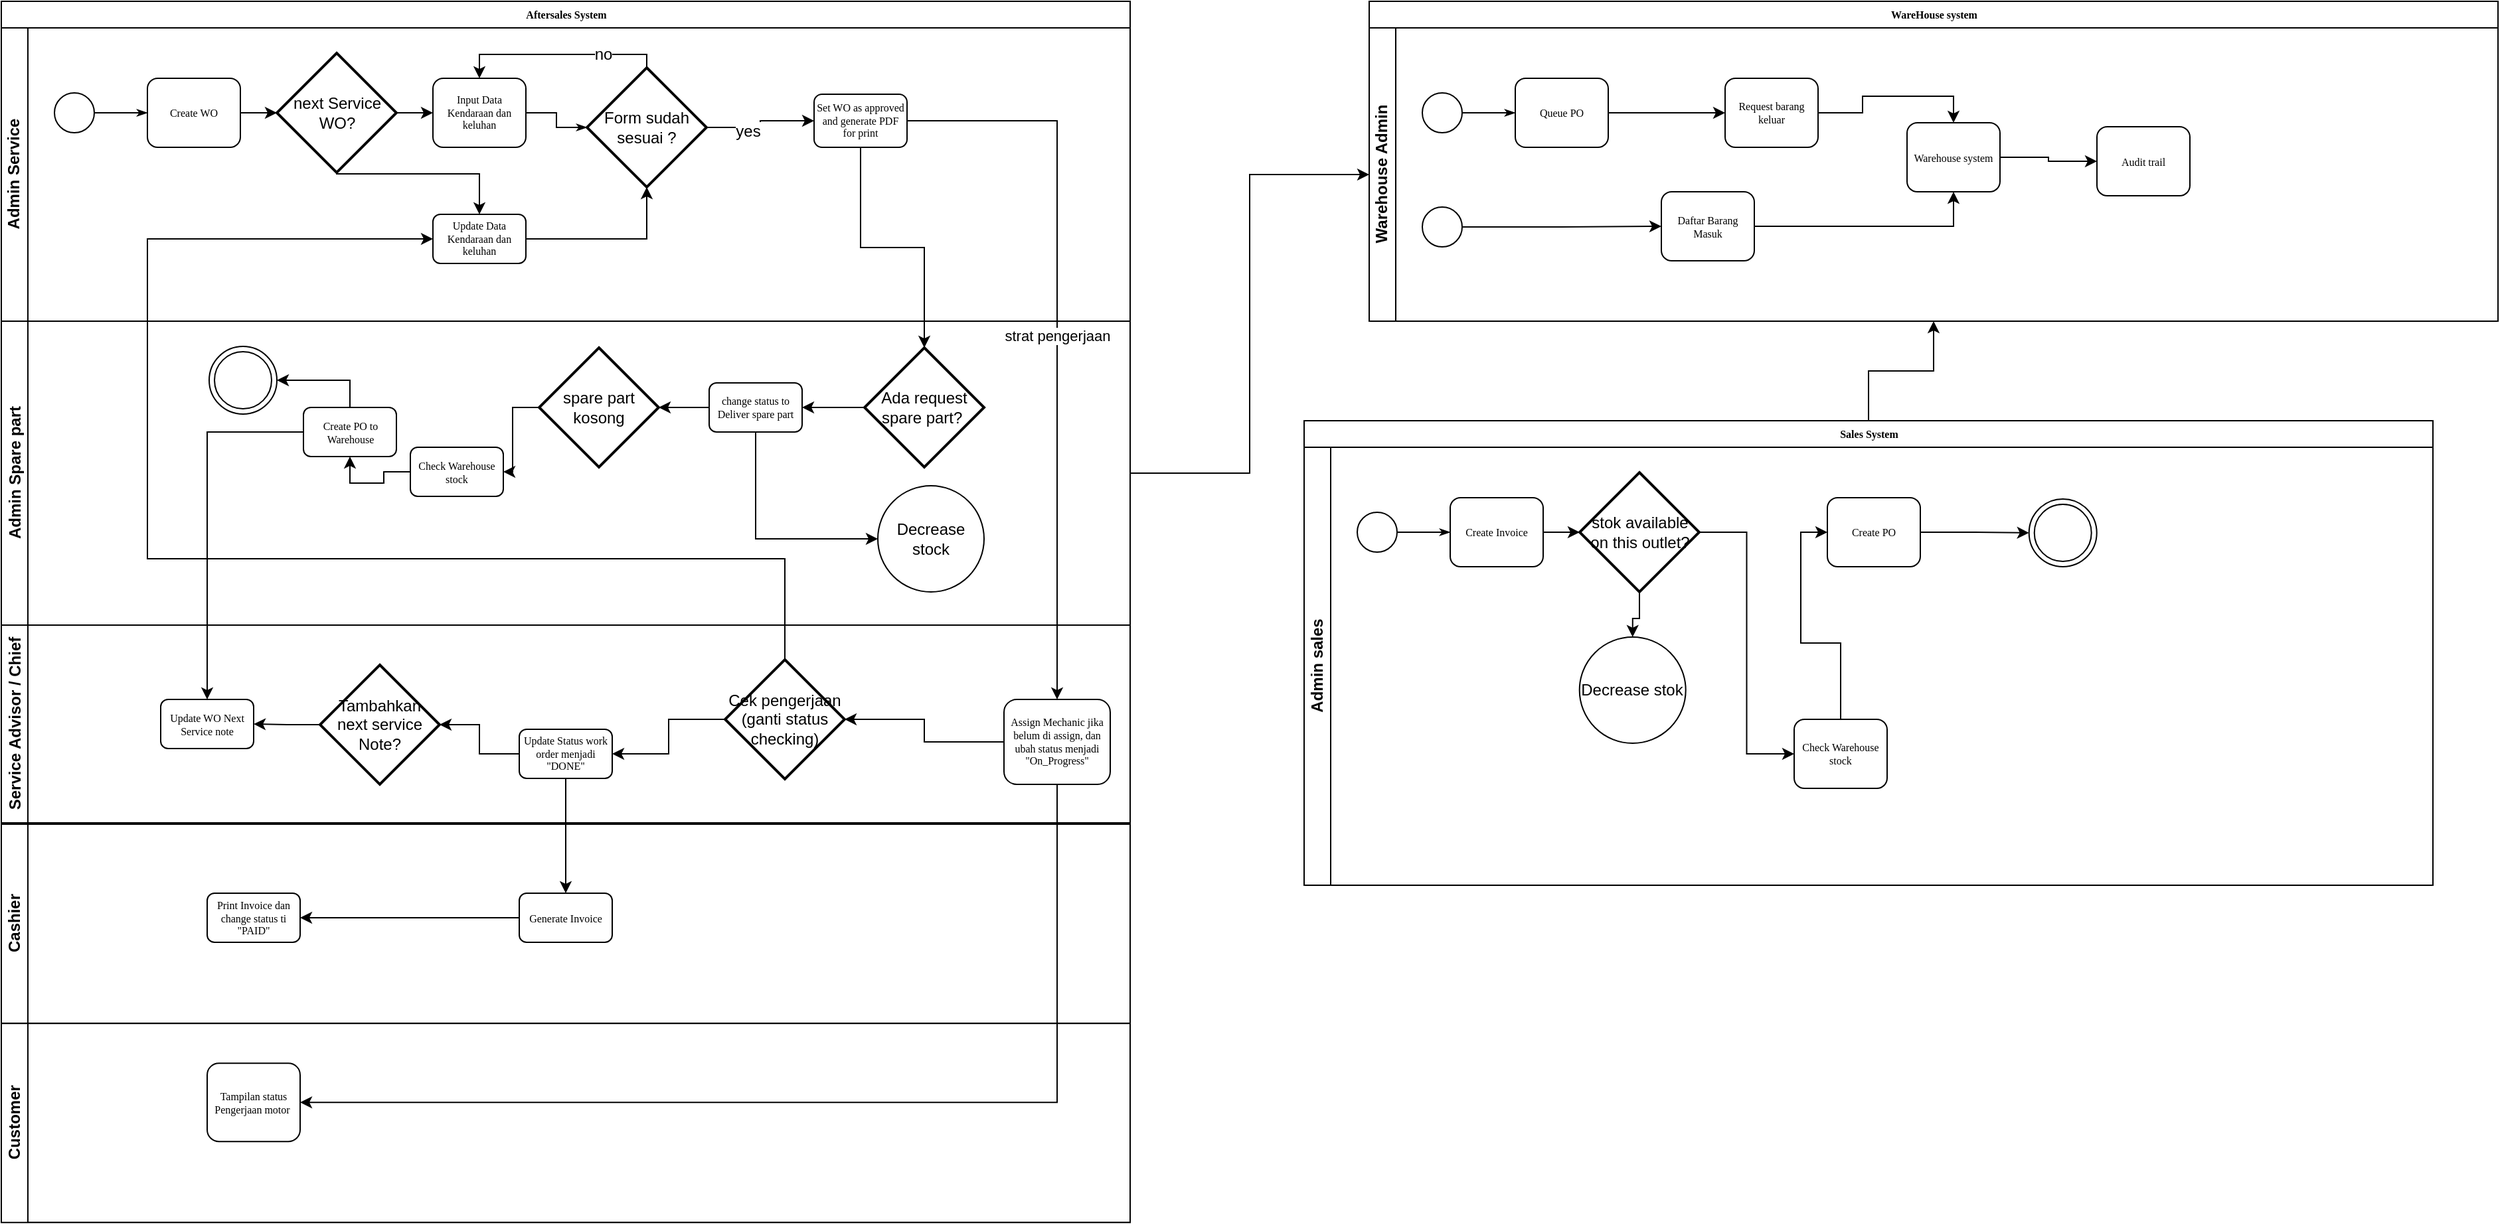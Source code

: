 <mxfile pages="1" version="11.2.3" type="github"><diagram name="Page-1" id="c7488fd3-1785-93aa-aadb-54a6760d102a"><mxGraphModel dx="1038" dy="588" grid="1" gridSize="10" guides="1" tooltips="1" connect="1" arrows="1" fold="1" page="1" pageScale="1" pageWidth="1100" pageHeight="850" background="#ffffff" math="0" shadow="0"><root><mxCell id="0"/><mxCell id="1" parent="0"/><mxCell id="2b4e8129b02d487f-1" value="Aftersales System" style="swimlane;html=1;childLayout=stackLayout;horizontal=1;startSize=20;horizontalStack=0;rounded=0;shadow=0;labelBackgroundColor=none;strokeColor=#000000;strokeWidth=1;fillColor=#ffffff;fontFamily=Verdana;fontSize=8;fontColor=#000000;align=center;" parent="1" vertex="1"><mxGeometry x="180" y="70" width="850" height="920" as="geometry"/></mxCell><mxCell id="sKlVujvYiWTSik_ec8Vi-46" style="edgeStyle=orthogonalEdgeStyle;rounded=0;orthogonalLoop=1;jettySize=auto;html=1;entryX=0.5;entryY=0;entryDx=0;entryDy=0;entryPerimeter=0;" parent="2b4e8129b02d487f-1" source="2b4e8129b02d487f-12" target="sKlVujvYiWTSik_ec8Vi-45" edge="1"><mxGeometry relative="1" as="geometry"/></mxCell><mxCell id="sKlVujvYiWTSik_ec8Vi-65" style="edgeStyle=orthogonalEdgeStyle;rounded=0;orthogonalLoop=1;jettySize=auto;html=1;entryX=0;entryY=0.5;entryDx=0;entryDy=0;exitX=0.5;exitY=0;exitDx=0;exitDy=0;exitPerimeter=0;" parent="2b4e8129b02d487f-1" source="sKlVujvYiWTSik_ec8Vi-61" target="sKlVujvYiWTSik_ec8Vi-54" edge="1"><mxGeometry relative="1" as="geometry"><Array as="points"><mxPoint x="590" y="420"/><mxPoint x="110" y="420"/><mxPoint x="110" y="179"/></Array></mxGeometry></mxCell><mxCell id="2b4e8129b02d487f-2" value="Admin Service" style="swimlane;html=1;startSize=20;horizontal=0;" parent="2b4e8129b02d487f-1" vertex="1"><mxGeometry y="20" width="850" height="221" as="geometry"><mxRectangle y="20" width="680" height="100" as="alternateBounds"/></mxGeometry></mxCell><mxCell id="2b4e8129b02d487f-18" style="edgeStyle=orthogonalEdgeStyle;rounded=0;html=1;labelBackgroundColor=none;startArrow=none;startFill=0;startSize=5;endArrow=classicThin;endFill=1;endSize=5;jettySize=auto;orthogonalLoop=1;strokeColor=#000000;strokeWidth=1;fontFamily=Verdana;fontSize=8;fontColor=#000000;entryX=0;entryY=0.5;entryDx=0;entryDy=0;" parent="2b4e8129b02d487f-2" source="2b4e8129b02d487f-5" target="sKlVujvYiWTSik_ec8Vi-68" edge="1"><mxGeometry relative="1" as="geometry"><mxPoint x="170" y="64" as="targetPoint"/></mxGeometry></mxCell><mxCell id="2b4e8129b02d487f-5" value="" style="ellipse;whiteSpace=wrap;html=1;rounded=0;shadow=0;labelBackgroundColor=none;strokeColor=#000000;strokeWidth=1;fillColor=#ffffff;fontFamily=Verdana;fontSize=8;fontColor=#000000;align=center;" parent="2b4e8129b02d487f-2" vertex="1"><mxGeometry x="40" y="49" width="30" height="30" as="geometry"/></mxCell><mxCell id="2b4e8129b02d487f-6" value="Input Data Kendaraan dan keluhan" style="rounded=1;whiteSpace=wrap;html=1;shadow=0;labelBackgroundColor=none;strokeColor=#000000;strokeWidth=1;fillColor=#ffffff;fontFamily=Verdana;fontSize=8;fontColor=#000000;align=center;" parent="2b4e8129b02d487f-2" vertex="1"><mxGeometry x="325" y="38" width="70" height="52" as="geometry"/></mxCell><mxCell id="2b4e8129b02d487f-12" value="Set WO as approved and generate PDF for print" style="rounded=1;whiteSpace=wrap;html=1;shadow=0;labelBackgroundColor=none;strokeColor=#000000;strokeWidth=1;fillColor=#ffffff;fontFamily=Verdana;fontSize=8;fontColor=#000000;align=center;" parent="2b4e8129b02d487f-2" vertex="1"><mxGeometry x="612" y="50" width="70" height="40" as="geometry"/></mxCell><mxCell id="2b4e8129b02d487f-24" style="edgeStyle=orthogonalEdgeStyle;rounded=0;html=1;labelBackgroundColor=none;startArrow=none;startFill=0;startSize=5;endArrow=classicThin;endFill=1;endSize=5;jettySize=auto;orthogonalLoop=1;strokeColor=#000000;strokeWidth=1;fontFamily=Verdana;fontSize=8;fontColor=#000000;entryX=0;entryY=0.5;entryDx=0;entryDy=0;entryPerimeter=0;" parent="2b4e8129b02d487f-2" source="2b4e8129b02d487f-6" target="sKlVujvYiWTSik_ec8Vi-33" edge="1"><mxGeometry relative="1" as="geometry"><mxPoint x="425" y="100" as="targetPoint"/></mxGeometry></mxCell><mxCell id="sKlVujvYiWTSik_ec8Vi-34" style="edgeStyle=orthogonalEdgeStyle;rounded=0;orthogonalLoop=1;jettySize=auto;html=1;entryX=0.5;entryY=0;entryDx=0;entryDy=0;exitX=0.5;exitY=0;exitDx=0;exitDy=0;exitPerimeter=0;" parent="2b4e8129b02d487f-2" source="sKlVujvYiWTSik_ec8Vi-33" target="2b4e8129b02d487f-6" edge="1"><mxGeometry relative="1" as="geometry"><Array as="points"><mxPoint x="486" y="20"/><mxPoint x="360" y="20"/></Array></mxGeometry></mxCell><mxCell id="sKlVujvYiWTSik_ec8Vi-35" value="no" style="text;html=1;resizable=0;points=[];align=center;verticalAlign=middle;labelBackgroundColor=#ffffff;" parent="sKlVujvYiWTSik_ec8Vi-34" vertex="1" connectable="0"><mxGeometry x="-0.443" relative="1" as="geometry"><mxPoint as="offset"/></mxGeometry></mxCell><mxCell id="sKlVujvYiWTSik_ec8Vi-36" style="edgeStyle=orthogonalEdgeStyle;rounded=0;orthogonalLoop=1;jettySize=auto;html=1;entryX=0;entryY=0.5;entryDx=0;entryDy=0;" parent="2b4e8129b02d487f-2" source="sKlVujvYiWTSik_ec8Vi-33" target="2b4e8129b02d487f-12" edge="1"><mxGeometry relative="1" as="geometry"/></mxCell><mxCell id="sKlVujvYiWTSik_ec8Vi-37" value="yes" style="text;html=1;resizable=0;points=[];align=center;verticalAlign=middle;labelBackgroundColor=#ffffff;" parent="sKlVujvYiWTSik_ec8Vi-36" vertex="1" connectable="0"><mxGeometry x="-0.289" y="-3" relative="1" as="geometry"><mxPoint as="offset"/></mxGeometry></mxCell><mxCell id="sKlVujvYiWTSik_ec8Vi-33" value="Form sudah sesuai ?" style="strokeWidth=2;html=1;shape=mxgraph.flowchart.decision;whiteSpace=wrap;" parent="2b4e8129b02d487f-2" vertex="1"><mxGeometry x="441" y="30" width="90" height="90" as="geometry"/></mxCell><mxCell id="sKlVujvYiWTSik_ec8Vi-55" style="edgeStyle=orthogonalEdgeStyle;rounded=0;orthogonalLoop=1;jettySize=auto;html=1;entryX=0.5;entryY=1;entryDx=0;entryDy=0;entryPerimeter=0;" parent="2b4e8129b02d487f-2" source="sKlVujvYiWTSik_ec8Vi-54" target="sKlVujvYiWTSik_ec8Vi-33" edge="1"><mxGeometry relative="1" as="geometry"/></mxCell><mxCell id="sKlVujvYiWTSik_ec8Vi-54" value="Update Data Kendaraan dan keluhan" style="rounded=1;whiteSpace=wrap;html=1;shadow=0;labelBackgroundColor=none;strokeColor=#000000;strokeWidth=1;fillColor=#ffffff;fontFamily=Verdana;fontSize=8;fontColor=#000000;align=center;" parent="2b4e8129b02d487f-2" vertex="1"><mxGeometry x="325" y="140.5" width="70" height="37" as="geometry"/></mxCell><mxCell id="sKlVujvYiWTSik_ec8Vi-70" value="" style="edgeStyle=orthogonalEdgeStyle;rounded=0;orthogonalLoop=1;jettySize=auto;html=1;" parent="2b4e8129b02d487f-2" source="sKlVujvYiWTSik_ec8Vi-68" target="sKlVujvYiWTSik_ec8Vi-69" edge="1"><mxGeometry relative="1" as="geometry"/></mxCell><mxCell id="sKlVujvYiWTSik_ec8Vi-68" value="Create WO" style="rounded=1;whiteSpace=wrap;html=1;shadow=0;labelBackgroundColor=none;strokeColor=#000000;strokeWidth=1;fillColor=#ffffff;fontFamily=Verdana;fontSize=8;fontColor=#000000;align=center;" parent="2b4e8129b02d487f-2" vertex="1"><mxGeometry x="110" y="38" width="70" height="52" as="geometry"/></mxCell><mxCell id="sKlVujvYiWTSik_ec8Vi-71" style="edgeStyle=orthogonalEdgeStyle;rounded=0;orthogonalLoop=1;jettySize=auto;html=1;" parent="2b4e8129b02d487f-2" source="sKlVujvYiWTSik_ec8Vi-69" target="sKlVujvYiWTSik_ec8Vi-54" edge="1"><mxGeometry relative="1" as="geometry"><Array as="points"><mxPoint x="253" y="110"/><mxPoint x="360" y="110"/></Array></mxGeometry></mxCell><mxCell id="sKlVujvYiWTSik_ec8Vi-72" value="" style="edgeStyle=orthogonalEdgeStyle;rounded=0;orthogonalLoop=1;jettySize=auto;html=1;" parent="2b4e8129b02d487f-2" source="sKlVujvYiWTSik_ec8Vi-69" target="2b4e8129b02d487f-6" edge="1"><mxGeometry relative="1" as="geometry"/></mxCell><mxCell id="sKlVujvYiWTSik_ec8Vi-69" value="next Service WO?" style="strokeWidth=2;html=1;shape=mxgraph.flowchart.decision;whiteSpace=wrap;" parent="2b4e8129b02d487f-2" vertex="1"><mxGeometry x="207.5" y="19" width="90" height="90" as="geometry"/></mxCell><mxCell id="2b4e8129b02d487f-3" value="Admin Spare part" style="swimlane;html=1;startSize=20;horizontal=0;" parent="2b4e8129b02d487f-1" vertex="1"><mxGeometry y="241" width="850" height="229" as="geometry"/></mxCell><mxCell id="sKlVujvYiWTSik_ec8Vi-48" style="edgeStyle=orthogonalEdgeStyle;rounded=0;orthogonalLoop=1;jettySize=auto;html=1;entryX=1;entryY=0.5;entryDx=0;entryDy=0;" parent="2b4e8129b02d487f-3" source="sKlVujvYiWTSik_ec8Vi-45" target="sKlVujvYiWTSik_ec8Vi-47" edge="1"><mxGeometry relative="1" as="geometry"/></mxCell><mxCell id="sKlVujvYiWTSik_ec8Vi-45" value="Ada request spare part?&amp;nbsp;" style="strokeWidth=2;html=1;shape=mxgraph.flowchart.decision;whiteSpace=wrap;" parent="2b4e8129b02d487f-3" vertex="1"><mxGeometry x="650" y="20" width="90" height="90" as="geometry"/></mxCell><mxCell id="sKlVujvYiWTSik_ec8Vi-51" style="edgeStyle=orthogonalEdgeStyle;rounded=0;orthogonalLoop=1;jettySize=auto;html=1;" parent="2b4e8129b02d487f-3" source="sKlVujvYiWTSik_ec8Vi-47" target="sKlVujvYiWTSik_ec8Vi-50" edge="1"><mxGeometry relative="1" as="geometry"/></mxCell><mxCell id="Eu6a_88KOqUPSrxsR5Ey-2" style="edgeStyle=orthogonalEdgeStyle;rounded=0;orthogonalLoop=1;jettySize=auto;html=1;entryX=0;entryY=0.5;entryDx=0;entryDy=0;exitX=0.5;exitY=1;exitDx=0;exitDy=0;" edge="1" parent="2b4e8129b02d487f-3" source="sKlVujvYiWTSik_ec8Vi-47" target="Eu6a_88KOqUPSrxsR5Ey-1"><mxGeometry relative="1" as="geometry"/></mxCell><mxCell id="sKlVujvYiWTSik_ec8Vi-47" value="change status to Deliver spare part" style="rounded=1;whiteSpace=wrap;html=1;shadow=0;labelBackgroundColor=none;strokeColor=#000000;strokeWidth=1;fillColor=#ffffff;fontFamily=Verdana;fontSize=8;fontColor=#000000;align=center;" parent="2b4e8129b02d487f-3" vertex="1"><mxGeometry x="533" y="46.5" width="70" height="37" as="geometry"/></mxCell><mxCell id="sKlVujvYiWTSik_ec8Vi-53" value="" style="edgeStyle=orthogonalEdgeStyle;rounded=0;orthogonalLoop=1;jettySize=auto;html=1;entryX=1;entryY=0.5;entryDx=0;entryDy=0;" parent="2b4e8129b02d487f-3" source="sKlVujvYiWTSik_ec8Vi-50" target="ZS2-wASsMyBvA8RQc7fm-60" edge="1"><mxGeometry relative="1" as="geometry"/></mxCell><mxCell id="sKlVujvYiWTSik_ec8Vi-50" value="spare part kosong" style="strokeWidth=2;html=1;shape=mxgraph.flowchart.decision;whiteSpace=wrap;" parent="2b4e8129b02d487f-3" vertex="1"><mxGeometry x="405" y="20" width="90" height="90" as="geometry"/></mxCell><mxCell id="sKlVujvYiWTSik_ec8Vi-67" value="" style="edgeStyle=orthogonalEdgeStyle;rounded=0;orthogonalLoop=1;jettySize=auto;html=1;entryX=1;entryY=0.5;entryDx=0;entryDy=0;exitX=0.5;exitY=0;exitDx=0;exitDy=0;" parent="2b4e8129b02d487f-3" source="sKlVujvYiWTSik_ec8Vi-52" target="sKlVujvYiWTSik_ec8Vi-66" edge="1"><mxGeometry relative="1" as="geometry"/></mxCell><mxCell id="sKlVujvYiWTSik_ec8Vi-52" value="Create PO to Warehouse" style="rounded=1;whiteSpace=wrap;html=1;shadow=0;labelBackgroundColor=none;strokeColor=#000000;strokeWidth=1;fillColor=#ffffff;fontFamily=Verdana;fontSize=8;fontColor=#000000;align=center;" parent="2b4e8129b02d487f-3" vertex="1"><mxGeometry x="227.5" y="65.0" width="70" height="37" as="geometry"/></mxCell><mxCell id="sKlVujvYiWTSik_ec8Vi-66" value="" style="ellipse;shape=doubleEllipse;whiteSpace=wrap;html=1;aspect=fixed;" parent="2b4e8129b02d487f-3" vertex="1"><mxGeometry x="156.5" y="19" width="51" height="51" as="geometry"/></mxCell><mxCell id="ZS2-wASsMyBvA8RQc7fm-61" style="edgeStyle=orthogonalEdgeStyle;rounded=0;orthogonalLoop=1;jettySize=auto;html=1;entryX=0.5;entryY=1;entryDx=0;entryDy=0;" parent="2b4e8129b02d487f-3" source="ZS2-wASsMyBvA8RQc7fm-60" target="sKlVujvYiWTSik_ec8Vi-52" edge="1"><mxGeometry relative="1" as="geometry"/></mxCell><mxCell id="ZS2-wASsMyBvA8RQc7fm-60" value="Check Warehouse stock" style="rounded=1;whiteSpace=wrap;html=1;shadow=0;labelBackgroundColor=none;strokeColor=#000000;strokeWidth=1;fillColor=#ffffff;fontFamily=Verdana;fontSize=8;fontColor=#000000;align=center;" parent="2b4e8129b02d487f-3" vertex="1"><mxGeometry x="308" y="95.0" width="70" height="37" as="geometry"/></mxCell><mxCell id="Eu6a_88KOqUPSrxsR5Ey-1" value="Decrease stock" style="ellipse;whiteSpace=wrap;html=1;aspect=fixed;" vertex="1" parent="2b4e8129b02d487f-3"><mxGeometry x="660" y="124" width="80" height="80" as="geometry"/></mxCell><mxCell id="2b4e8129b02d487f-4" value="Service Advisor / Chief" style="swimlane;html=1;startSize=20;horizontal=0;" parent="2b4e8129b02d487f-1" vertex="1"><mxGeometry y="470" width="850" height="149" as="geometry"/></mxCell><mxCell id="5Vv4vmspSaX9HJv2Tk1Z-2" style="edgeStyle=orthogonalEdgeStyle;rounded=0;orthogonalLoop=1;jettySize=auto;html=1;entryX=1;entryY=0.5;entryDx=0;entryDy=0;entryPerimeter=0;" parent="2b4e8129b02d487f-4" source="sKlVujvYiWTSik_ec8Vi-56" target="5Vv4vmspSaX9HJv2Tk1Z-1" edge="1"><mxGeometry relative="1" as="geometry"/></mxCell><mxCell id="ZS2-wASsMyBvA8RQc7fm-75" value="" style="edgeStyle=orthogonalEdgeStyle;rounded=0;orthogonalLoop=1;jettySize=auto;html=1;entryX=0.5;entryY=0;entryDx=0;entryDy=0;" parent="2b4e8129b02d487f-4" source="sKlVujvYiWTSik_ec8Vi-56" target="ZS2-wASsMyBvA8RQc7fm-68" edge="1"><mxGeometry relative="1" as="geometry"/></mxCell><mxCell id="sKlVujvYiWTSik_ec8Vi-56" value="Update Status work order menjadi &quot;DONE&quot;" style="rounded=1;whiteSpace=wrap;html=1;shadow=0;labelBackgroundColor=none;strokeColor=#000000;strokeWidth=1;fillColor=#ffffff;fontFamily=Verdana;fontSize=8;fontColor=#000000;align=center;" parent="2b4e8129b02d487f-4" vertex="1"><mxGeometry x="390" y="78.5" width="70" height="37" as="geometry"/></mxCell><mxCell id="sKlVujvYiWTSik_ec8Vi-62" style="edgeStyle=orthogonalEdgeStyle;rounded=0;orthogonalLoop=1;jettySize=auto;html=1;entryX=1;entryY=0.5;entryDx=0;entryDy=0;entryPerimeter=0;" parent="2b4e8129b02d487f-4" source="sKlVujvYiWTSik_ec8Vi-59" target="sKlVujvYiWTSik_ec8Vi-61" edge="1"><mxGeometry relative="1" as="geometry"/></mxCell><mxCell id="sKlVujvYiWTSik_ec8Vi-59" value="Assign Mechanic jika belum di assign, dan ubah status menjadi &quot;On_Progress&quot;" style="rounded=1;whiteSpace=wrap;html=1;shadow=0;labelBackgroundColor=none;strokeColor=#000000;strokeWidth=1;fillColor=#ffffff;fontFamily=Verdana;fontSize=8;fontColor=#000000;align=center;" parent="2b4e8129b02d487f-4" vertex="1"><mxGeometry x="755" y="56" width="80" height="64" as="geometry"/></mxCell><mxCell id="sKlVujvYiWTSik_ec8Vi-64" value="" style="edgeStyle=orthogonalEdgeStyle;rounded=0;orthogonalLoop=1;jettySize=auto;html=1;entryX=1;entryY=0.5;entryDx=0;entryDy=0;" parent="2b4e8129b02d487f-4" source="sKlVujvYiWTSik_ec8Vi-61" target="sKlVujvYiWTSik_ec8Vi-56" edge="1"><mxGeometry relative="1" as="geometry"><mxPoint x="465" y="71" as="targetPoint"/></mxGeometry></mxCell><mxCell id="sKlVujvYiWTSik_ec8Vi-61" value="Cek pengerjaan (ganti status checking)" style="strokeWidth=2;html=1;shape=mxgraph.flowchart.decision;whiteSpace=wrap;" parent="2b4e8129b02d487f-4" vertex="1"><mxGeometry x="545" y="26" width="90" height="90" as="geometry"/></mxCell><mxCell id="5Vv4vmspSaX9HJv2Tk1Z-4" style="edgeStyle=orthogonalEdgeStyle;rounded=0;orthogonalLoop=1;jettySize=auto;html=1;entryX=1;entryY=0.5;entryDx=0;entryDy=0;" parent="2b4e8129b02d487f-4" source="5Vv4vmspSaX9HJv2Tk1Z-1" target="5Vv4vmspSaX9HJv2Tk1Z-3" edge="1"><mxGeometry relative="1" as="geometry"/></mxCell><mxCell id="5Vv4vmspSaX9HJv2Tk1Z-1" value="Tambahkan next service Note?" style="strokeWidth=2;html=1;shape=mxgraph.flowchart.decision;whiteSpace=wrap;" parent="2b4e8129b02d487f-4" vertex="1"><mxGeometry x="240" y="30" width="90" height="90" as="geometry"/></mxCell><mxCell id="5Vv4vmspSaX9HJv2Tk1Z-3" value="Update WO Next Service note" style="rounded=1;whiteSpace=wrap;html=1;shadow=0;labelBackgroundColor=none;strokeColor=#000000;strokeWidth=1;fillColor=#ffffff;fontFamily=Verdana;fontSize=8;fontColor=#000000;align=center;" parent="2b4e8129b02d487f-4" vertex="1"><mxGeometry x="120" y="56" width="70" height="37" as="geometry"/></mxCell><mxCell id="ZS2-wASsMyBvA8RQc7fm-67" value="Cashier" style="swimlane;html=1;startSize=20;horizontal=0;" parent="2b4e8129b02d487f-4" vertex="1"><mxGeometry y="150" width="850" height="150" as="geometry"/></mxCell><mxCell id="ZS2-wASsMyBvA8RQc7fm-68" value="Generate Invoice" style="rounded=1;whiteSpace=wrap;html=1;shadow=0;labelBackgroundColor=none;strokeColor=#000000;strokeWidth=1;fillColor=#ffffff;fontFamily=Verdana;fontSize=8;fontColor=#000000;align=center;" parent="ZS2-wASsMyBvA8RQc7fm-67" vertex="1"><mxGeometry x="390" y="52" width="70" height="37" as="geometry"/></mxCell><mxCell id="ZS2-wASsMyBvA8RQc7fm-69" value="Print Invoice dan change status ti &quot;PAID&quot;" style="rounded=1;whiteSpace=wrap;html=1;shadow=0;labelBackgroundColor=none;strokeColor=#000000;strokeWidth=1;fillColor=#ffffff;fontFamily=Verdana;fontSize=8;fontColor=#000000;align=center;" parent="ZS2-wASsMyBvA8RQc7fm-67" vertex="1"><mxGeometry x="155" y="52" width="70" height="37" as="geometry"/></mxCell><mxCell id="ZS2-wASsMyBvA8RQc7fm-70" style="edgeStyle=orthogonalEdgeStyle;rounded=0;orthogonalLoop=1;jettySize=auto;html=1;exitX=0;exitY=0.5;exitDx=0;exitDy=0;entryX=1;entryY=0.5;entryDx=0;entryDy=0;" parent="ZS2-wASsMyBvA8RQc7fm-67" source="ZS2-wASsMyBvA8RQc7fm-68" target="ZS2-wASsMyBvA8RQc7fm-69" edge="1"><mxGeometry relative="1" as="geometry"><mxPoint x="435" y="-24.5" as="sourcePoint"/><mxPoint x="230" y="71" as="targetPoint"/></mxGeometry></mxCell><mxCell id="5Vv4vmspSaX9HJv2Tk1Z-7" style="edgeStyle=orthogonalEdgeStyle;rounded=0;orthogonalLoop=1;jettySize=auto;html=1;entryX=0.5;entryY=0;entryDx=0;entryDy=0;" parent="2b4e8129b02d487f-1" source="sKlVujvYiWTSik_ec8Vi-52" target="5Vv4vmspSaX9HJv2Tk1Z-3" edge="1"><mxGeometry relative="1" as="geometry"/></mxCell><mxCell id="sKlVujvYiWTSik_ec8Vi-57" value="strat pengerjaan" style="edgeStyle=orthogonalEdgeStyle;rounded=0;orthogonalLoop=1;jettySize=auto;html=1;entryX=0.5;entryY=0;entryDx=0;entryDy=0;" parent="2b4e8129b02d487f-1" source="2b4e8129b02d487f-12" target="sKlVujvYiWTSik_ec8Vi-59" edge="1"><mxGeometry relative="1" as="geometry"><mxPoint x="785" y="124" as="targetPoint"/></mxGeometry></mxCell><mxCell id="GA0qA8pSkNbMVC5iDy-4-5" value="WareHouse system" style="swimlane;html=1;childLayout=stackLayout;horizontal=1;startSize=20;horizontalStack=0;rounded=0;shadow=0;labelBackgroundColor=none;strokeColor=#000000;strokeWidth=1;fillColor=#ffffff;fontFamily=Verdana;fontSize=8;fontColor=#000000;align=center;" parent="1" vertex="1"><mxGeometry x="1210" y="70" width="850" height="241" as="geometry"/></mxCell><mxCell id="GA0qA8pSkNbMVC5iDy-4-9" value="Warehouse Admin" style="swimlane;html=1;startSize=20;horizontal=0;" parent="GA0qA8pSkNbMVC5iDy-4-5" vertex="1"><mxGeometry y="20" width="850" height="221" as="geometry"><mxRectangle y="20" width="680" height="100" as="alternateBounds"/></mxGeometry></mxCell><mxCell id="GA0qA8pSkNbMVC5iDy-4-10" style="edgeStyle=orthogonalEdgeStyle;rounded=0;html=1;labelBackgroundColor=none;startArrow=none;startFill=0;startSize=5;endArrow=classicThin;endFill=1;endSize=5;jettySize=auto;orthogonalLoop=1;strokeColor=#000000;strokeWidth=1;fontFamily=Verdana;fontSize=8;fontColor=#000000;entryX=0;entryY=0.5;entryDx=0;entryDy=0;" parent="GA0qA8pSkNbMVC5iDy-4-9" source="GA0qA8pSkNbMVC5iDy-4-11" target="GA0qA8pSkNbMVC5iDy-4-25" edge="1"><mxGeometry relative="1" as="geometry"><mxPoint x="170" y="64" as="targetPoint"/></mxGeometry></mxCell><mxCell id="GA0qA8pSkNbMVC5iDy-4-11" value="" style="ellipse;whiteSpace=wrap;html=1;rounded=0;shadow=0;labelBackgroundColor=none;strokeColor=#000000;strokeWidth=1;fillColor=#ffffff;fontFamily=Verdana;fontSize=8;fontColor=#000000;align=center;" parent="GA0qA8pSkNbMVC5iDy-4-9" vertex="1"><mxGeometry x="40" y="49" width="30" height="30" as="geometry"/></mxCell><mxCell id="ZS2-wASsMyBvA8RQc7fm-63" style="edgeStyle=orthogonalEdgeStyle;rounded=0;orthogonalLoop=1;jettySize=auto;html=1;entryX=0.5;entryY=0;entryDx=0;entryDy=0;" parent="GA0qA8pSkNbMVC5iDy-4-9" source="GA0qA8pSkNbMVC5iDy-4-12" target="ZS2-wASsMyBvA8RQc7fm-62" edge="1"><mxGeometry relative="1" as="geometry"/></mxCell><mxCell id="GA0qA8pSkNbMVC5iDy-4-12" value="Request barang keluar" style="rounded=1;whiteSpace=wrap;html=1;shadow=0;labelBackgroundColor=none;strokeColor=#000000;strokeWidth=1;fillColor=#ffffff;fontFamily=Verdana;fontSize=8;fontColor=#000000;align=center;" parent="GA0qA8pSkNbMVC5iDy-4-9" vertex="1"><mxGeometry x="268" y="38" width="70" height="52" as="geometry"/></mxCell><mxCell id="GA0qA8pSkNbMVC5iDy-4-24" value="" style="edgeStyle=orthogonalEdgeStyle;rounded=0;orthogonalLoop=1;jettySize=auto;html=1;entryX=0;entryY=0.5;entryDx=0;entryDy=0;" parent="GA0qA8pSkNbMVC5iDy-4-9" source="GA0qA8pSkNbMVC5iDy-4-25" target="GA0qA8pSkNbMVC5iDy-4-12" edge="1"><mxGeometry relative="1" as="geometry"><mxPoint x="207.5" y="64" as="targetPoint"/></mxGeometry></mxCell><mxCell id="GA0qA8pSkNbMVC5iDy-4-25" value="Queue PO" style="rounded=1;whiteSpace=wrap;html=1;shadow=0;labelBackgroundColor=none;strokeColor=#000000;strokeWidth=1;fillColor=#ffffff;fontFamily=Verdana;fontSize=8;fontColor=#000000;align=center;" parent="GA0qA8pSkNbMVC5iDy-4-9" vertex="1"><mxGeometry x="110" y="38" width="70" height="52" as="geometry"/></mxCell><mxCell id="ZS2-wASsMyBvA8RQc7fm-3" style="edgeStyle=orthogonalEdgeStyle;rounded=0;orthogonalLoop=1;jettySize=auto;html=1;" parent="GA0qA8pSkNbMVC5iDy-4-9" source="ZS2-wASsMyBvA8RQc7fm-1" target="ZS2-wASsMyBvA8RQc7fm-2" edge="1"><mxGeometry relative="1" as="geometry"/></mxCell><mxCell id="ZS2-wASsMyBvA8RQc7fm-1" value="" style="ellipse;whiteSpace=wrap;html=1;rounded=0;shadow=0;labelBackgroundColor=none;strokeColor=#000000;strokeWidth=1;fillColor=#ffffff;fontFamily=Verdana;fontSize=8;fontColor=#000000;align=center;" parent="GA0qA8pSkNbMVC5iDy-4-9" vertex="1"><mxGeometry x="40" y="135" width="30" height="30" as="geometry"/></mxCell><mxCell id="ZS2-wASsMyBvA8RQc7fm-64" style="edgeStyle=orthogonalEdgeStyle;rounded=0;orthogonalLoop=1;jettySize=auto;html=1;entryX=0.5;entryY=1;entryDx=0;entryDy=0;" parent="GA0qA8pSkNbMVC5iDy-4-9" source="ZS2-wASsMyBvA8RQc7fm-2" target="ZS2-wASsMyBvA8RQc7fm-62" edge="1"><mxGeometry relative="1" as="geometry"/></mxCell><mxCell id="ZS2-wASsMyBvA8RQc7fm-2" value="Daftar Barang Masuk" style="rounded=1;whiteSpace=wrap;html=1;shadow=0;labelBackgroundColor=none;strokeColor=#000000;strokeWidth=1;fillColor=#ffffff;fontFamily=Verdana;fontSize=8;fontColor=#000000;align=center;" parent="GA0qA8pSkNbMVC5iDy-4-9" vertex="1"><mxGeometry x="220" y="123.5" width="70" height="52" as="geometry"/></mxCell><mxCell id="ZS2-wASsMyBvA8RQc7fm-66" style="edgeStyle=orthogonalEdgeStyle;rounded=0;orthogonalLoop=1;jettySize=auto;html=1;" parent="GA0qA8pSkNbMVC5iDy-4-9" source="ZS2-wASsMyBvA8RQc7fm-62" target="ZS2-wASsMyBvA8RQc7fm-65" edge="1"><mxGeometry relative="1" as="geometry"/></mxCell><mxCell id="ZS2-wASsMyBvA8RQc7fm-62" value="Warehouse system" style="rounded=1;whiteSpace=wrap;html=1;shadow=0;labelBackgroundColor=none;strokeColor=#000000;strokeWidth=1;fillColor=#ffffff;fontFamily=Verdana;fontSize=8;fontColor=#000000;align=center;" parent="GA0qA8pSkNbMVC5iDy-4-9" vertex="1"><mxGeometry x="405" y="71.5" width="70" height="52" as="geometry"/></mxCell><mxCell id="ZS2-wASsMyBvA8RQc7fm-65" value="Audit trail" style="rounded=1;whiteSpace=wrap;html=1;shadow=0;labelBackgroundColor=none;strokeColor=#000000;strokeWidth=1;fillColor=#ffffff;fontFamily=Verdana;fontSize=8;fontColor=#000000;align=center;" parent="GA0qA8pSkNbMVC5iDy-4-9" vertex="1"><mxGeometry x="548" y="74.5" width="70" height="52" as="geometry"/></mxCell><mxCell id="GA0qA8pSkNbMVC5iDy-4-50" style="edgeStyle=orthogonalEdgeStyle;rounded=0;orthogonalLoop=1;jettySize=auto;html=1;" parent="1" source="2b4e8129b02d487f-3" target="GA0qA8pSkNbMVC5iDy-4-9" edge="1"><mxGeometry relative="1" as="geometry"/></mxCell><mxCell id="ZS2-wASsMyBvA8RQc7fm-4" value="Sales System" style="swimlane;html=1;childLayout=stackLayout;horizontal=1;startSize=20;horizontalStack=0;rounded=0;shadow=0;labelBackgroundColor=none;strokeColor=#000000;strokeWidth=1;fillColor=#ffffff;fontFamily=Verdana;fontSize=8;fontColor=#000000;align=center;" parent="1" vertex="1"><mxGeometry x="1161" y="386" width="850" height="350" as="geometry"/></mxCell><mxCell id="ZS2-wASsMyBvA8RQc7fm-8" value="Admin sales" style="swimlane;html=1;startSize=20;horizontal=0;" parent="ZS2-wASsMyBvA8RQc7fm-4" vertex="1"><mxGeometry y="20" width="850" height="330" as="geometry"><mxRectangle y="20" width="680" height="100" as="alternateBounds"/></mxGeometry></mxCell><mxCell id="ZS2-wASsMyBvA8RQc7fm-9" style="edgeStyle=orthogonalEdgeStyle;rounded=0;html=1;labelBackgroundColor=none;startArrow=none;startFill=0;startSize=5;endArrow=classicThin;endFill=1;endSize=5;jettySize=auto;orthogonalLoop=1;strokeColor=#000000;strokeWidth=1;fontFamily=Verdana;fontSize=8;fontColor=#000000;entryX=0;entryY=0.5;entryDx=0;entryDy=0;" parent="ZS2-wASsMyBvA8RQc7fm-8" source="ZS2-wASsMyBvA8RQc7fm-10" target="ZS2-wASsMyBvA8RQc7fm-24" edge="1"><mxGeometry relative="1" as="geometry"><mxPoint x="170" y="64" as="targetPoint"/></mxGeometry></mxCell><mxCell id="ZS2-wASsMyBvA8RQc7fm-10" value="" style="ellipse;whiteSpace=wrap;html=1;rounded=0;shadow=0;labelBackgroundColor=none;strokeColor=#000000;strokeWidth=1;fillColor=#ffffff;fontFamily=Verdana;fontSize=8;fontColor=#000000;align=center;" parent="ZS2-wASsMyBvA8RQc7fm-8" vertex="1"><mxGeometry x="40" y="49" width="30" height="30" as="geometry"/></mxCell><mxCell id="ZS2-wASsMyBvA8RQc7fm-23" value="" style="edgeStyle=orthogonalEdgeStyle;rounded=0;orthogonalLoop=1;jettySize=auto;html=1;" parent="ZS2-wASsMyBvA8RQc7fm-8" source="ZS2-wASsMyBvA8RQc7fm-24" target="ZS2-wASsMyBvA8RQc7fm-27" edge="1"><mxGeometry relative="1" as="geometry"/></mxCell><mxCell id="ZS2-wASsMyBvA8RQc7fm-52" value="" style="edgeStyle=orthogonalEdgeStyle;rounded=0;orthogonalLoop=1;jettySize=auto;html=1;exitX=0.5;exitY=1;exitDx=0;exitDy=0;exitPerimeter=0;" parent="ZS2-wASsMyBvA8RQc7fm-8" source="ZS2-wASsMyBvA8RQc7fm-27" target="ZS2-wASsMyBvA8RQc7fm-51" edge="1"><mxGeometry relative="1" as="geometry"/></mxCell><mxCell id="ZS2-wASsMyBvA8RQc7fm-24" value="Create Invoice" style="rounded=1;whiteSpace=wrap;html=1;shadow=0;labelBackgroundColor=none;strokeColor=#000000;strokeWidth=1;fillColor=#ffffff;fontFamily=Verdana;fontSize=8;fontColor=#000000;align=center;" parent="ZS2-wASsMyBvA8RQc7fm-8" vertex="1"><mxGeometry x="110" y="38" width="70" height="52" as="geometry"/></mxCell><mxCell id="ZS2-wASsMyBvA8RQc7fm-54" value="" style="edgeStyle=orthogonalEdgeStyle;rounded=0;orthogonalLoop=1;jettySize=auto;html=1;entryX=0;entryY=0.5;entryDx=0;entryDy=0;" parent="ZS2-wASsMyBvA8RQc7fm-8" source="ZS2-wASsMyBvA8RQc7fm-27" target="ZS2-wASsMyBvA8RQc7fm-58" edge="1"><mxGeometry relative="1" as="geometry"/></mxCell><mxCell id="ZS2-wASsMyBvA8RQc7fm-27" value="stok available on this outlet?" style="strokeWidth=2;html=1;shape=mxgraph.flowchart.decision;whiteSpace=wrap;" parent="ZS2-wASsMyBvA8RQc7fm-8" vertex="1"><mxGeometry x="207.5" y="19" width="90" height="90" as="geometry"/></mxCell><mxCell id="ZS2-wASsMyBvA8RQc7fm-51" value="Decrease stok" style="ellipse;whiteSpace=wrap;html=1;aspect=fixed;" parent="ZS2-wASsMyBvA8RQc7fm-8" vertex="1"><mxGeometry x="207.357" y="143" width="80" height="80" as="geometry"/></mxCell><mxCell id="ZS2-wASsMyBvA8RQc7fm-56" style="edgeStyle=orthogonalEdgeStyle;rounded=0;orthogonalLoop=1;jettySize=auto;html=1;" parent="ZS2-wASsMyBvA8RQc7fm-8" source="ZS2-wASsMyBvA8RQc7fm-53" target="ZS2-wASsMyBvA8RQc7fm-55" edge="1"><mxGeometry relative="1" as="geometry"/></mxCell><mxCell id="ZS2-wASsMyBvA8RQc7fm-53" value="Create PO" style="rounded=1;whiteSpace=wrap;html=1;shadow=0;labelBackgroundColor=none;strokeColor=#000000;strokeWidth=1;fillColor=#ffffff;fontFamily=Verdana;fontSize=8;fontColor=#000000;align=center;" parent="ZS2-wASsMyBvA8RQc7fm-8" vertex="1"><mxGeometry x="394" y="38" width="70" height="52" as="geometry"/></mxCell><mxCell id="ZS2-wASsMyBvA8RQc7fm-55" value="" style="ellipse;shape=doubleEllipse;whiteSpace=wrap;html=1;aspect=fixed;" parent="ZS2-wASsMyBvA8RQc7fm-8" vertex="1"><mxGeometry x="545.857" y="39" width="51" height="51" as="geometry"/></mxCell><mxCell id="ZS2-wASsMyBvA8RQc7fm-59" style="edgeStyle=orthogonalEdgeStyle;rounded=0;orthogonalLoop=1;jettySize=auto;html=1;entryX=0;entryY=0.5;entryDx=0;entryDy=0;" parent="ZS2-wASsMyBvA8RQc7fm-8" source="ZS2-wASsMyBvA8RQc7fm-58" target="ZS2-wASsMyBvA8RQc7fm-53" edge="1"><mxGeometry relative="1" as="geometry"/></mxCell><mxCell id="ZS2-wASsMyBvA8RQc7fm-58" value="Check Warehouse stock" style="rounded=1;whiteSpace=wrap;html=1;shadow=0;labelBackgroundColor=none;strokeColor=#000000;strokeWidth=1;fillColor=#ffffff;fontFamily=Verdana;fontSize=8;fontColor=#000000;align=center;" parent="ZS2-wASsMyBvA8RQc7fm-8" vertex="1"><mxGeometry x="369" y="205" width="70" height="52" as="geometry"/></mxCell><mxCell id="ZS2-wASsMyBvA8RQc7fm-57" style="edgeStyle=orthogonalEdgeStyle;rounded=0;orthogonalLoop=1;jettySize=auto;html=1;entryX=0.5;entryY=1;entryDx=0;entryDy=0;" parent="1" source="ZS2-wASsMyBvA8RQc7fm-4" target="GA0qA8pSkNbMVC5iDy-4-9" edge="1"><mxGeometry relative="1" as="geometry"><mxPoint x="1040" y="395.714" as="sourcePoint"/><mxPoint x="1220" y="210" as="targetPoint"/></mxGeometry></mxCell><mxCell id="5Vv4vmspSaX9HJv2Tk1Z-8" value="Customer" style="swimlane;html=1;startSize=20;horizontal=0;" parent="1" vertex="1"><mxGeometry x="180" y="840.1" width="850" height="150" as="geometry"/></mxCell><mxCell id="GA0qA8pSkNbMVC5iDy-4-4" value="Tampilan status Pengerjaan motor&amp;nbsp;" style="rounded=1;whiteSpace=wrap;html=1;shadow=0;labelBackgroundColor=none;strokeColor=#000000;strokeWidth=1;fillColor=#ffffff;fontFamily=Verdana;fontSize=8;fontColor=#000000;align=center;" parent="5Vv4vmspSaX9HJv2Tk1Z-8" vertex="1"><mxGeometry x="155" y="30" width="70" height="59" as="geometry"/></mxCell><mxCell id="ZS2-wASsMyBvA8RQc7fm-74" style="edgeStyle=orthogonalEdgeStyle;rounded=0;orthogonalLoop=1;jettySize=auto;html=1;entryX=1;entryY=0.5;entryDx=0;entryDy=0;" parent="1" source="sKlVujvYiWTSik_ec8Vi-59" target="GA0qA8pSkNbMVC5iDy-4-4" edge="1"><mxGeometry relative="1" as="geometry"><Array as="points"><mxPoint x="975" y="900"/></Array></mxGeometry></mxCell></root></mxGraphModel></diagram></mxfile>